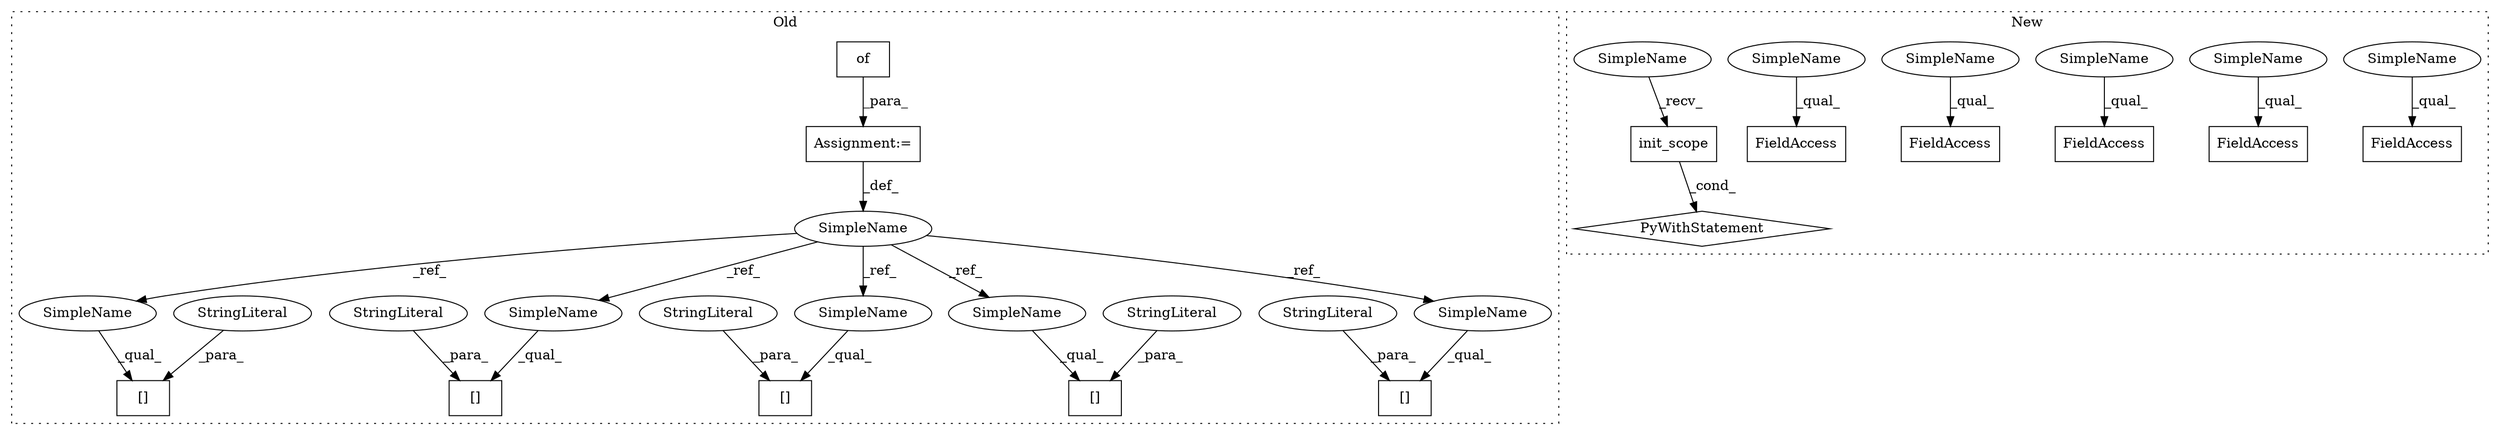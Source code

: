 digraph G {
subgraph cluster0 {
1 [label="[]" a="2" s="1693,1715" l="7,1" shape="box"];
4 [label="SimpleName" a="42" s="1191" l="6" shape="ellipse"];
5 [label="[]" a="2" s="1241,1258" l="7,1" shape="box"];
6 [label="of" a="32" s="1202" l="4" shape="box"];
7 [label="[]" a="2" s="1843,1858" l="7,1" shape="box"];
8 [label="StringLiteral" a="45" s="1850" l="8" shape="ellipse"];
9 [label="StringLiteral" a="45" s="1248" l="10" shape="ellipse"];
10 [label="StringLiteral" a="45" s="1700" l="15" shape="ellipse"];
14 [label="Assignment:=" a="7" s="1197" l="1" shape="box"];
15 [label="[]" a="2" s="1757,1772" l="7,1" shape="box"];
18 [label="StringLiteral" a="45" s="1764" l="8" shape="ellipse"];
19 [label="[]" a="2" s="1940,1958" l="7,1" shape="box"];
20 [label="StringLiteral" a="45" s="1947" l="11" shape="ellipse"];
27 [label="SimpleName" a="42" s="1843" l="6" shape="ellipse"];
28 [label="SimpleName" a="42" s="1241" l="6" shape="ellipse"];
29 [label="SimpleName" a="42" s="1693" l="6" shape="ellipse"];
30 [label="SimpleName" a="42" s="1940" l="6" shape="ellipse"];
31 [label="SimpleName" a="42" s="1757" l="6" shape="ellipse"];
label = "Old";
style="dotted";
}
subgraph cluster1 {
2 [label="init_scope" a="32" s="1245" l="12" shape="box"];
3 [label="PyWithStatement" a="104" s="1230,1257" l="10,2" shape="diamond"];
11 [label="FieldAccess" a="22" s="1298" l="13" shape="box"];
12 [label="FieldAccess" a="22" s="1825" l="11" shape="box"];
13 [label="FieldAccess" a="22" s="2008" l="14" shape="box"];
16 [label="FieldAccess" a="22" s="1764" l="18" shape="box"];
17 [label="FieldAccess" a="22" s="1910" l="11" shape="box"];
21 [label="SimpleName" a="42" s="2008" l="4" shape="ellipse"];
22 [label="SimpleName" a="42" s="1764" l="4" shape="ellipse"];
23 [label="SimpleName" a="42" s="1298" l="4" shape="ellipse"];
24 [label="SimpleName" a="42" s="1910" l="4" shape="ellipse"];
25 [label="SimpleName" a="42" s="1825" l="4" shape="ellipse"];
26 [label="SimpleName" a="42" s="1240" l="4" shape="ellipse"];
label = "New";
style="dotted";
}
2 -> 3 [label="_cond_"];
4 -> 28 [label="_ref_"];
4 -> 31 [label="_ref_"];
4 -> 29 [label="_ref_"];
4 -> 27 [label="_ref_"];
4 -> 30 [label="_ref_"];
6 -> 14 [label="_para_"];
8 -> 7 [label="_para_"];
9 -> 5 [label="_para_"];
10 -> 1 [label="_para_"];
14 -> 4 [label="_def_"];
18 -> 15 [label="_para_"];
20 -> 19 [label="_para_"];
21 -> 13 [label="_qual_"];
22 -> 16 [label="_qual_"];
23 -> 11 [label="_qual_"];
24 -> 17 [label="_qual_"];
25 -> 12 [label="_qual_"];
26 -> 2 [label="_recv_"];
27 -> 7 [label="_qual_"];
28 -> 5 [label="_qual_"];
29 -> 1 [label="_qual_"];
30 -> 19 [label="_qual_"];
31 -> 15 [label="_qual_"];
}